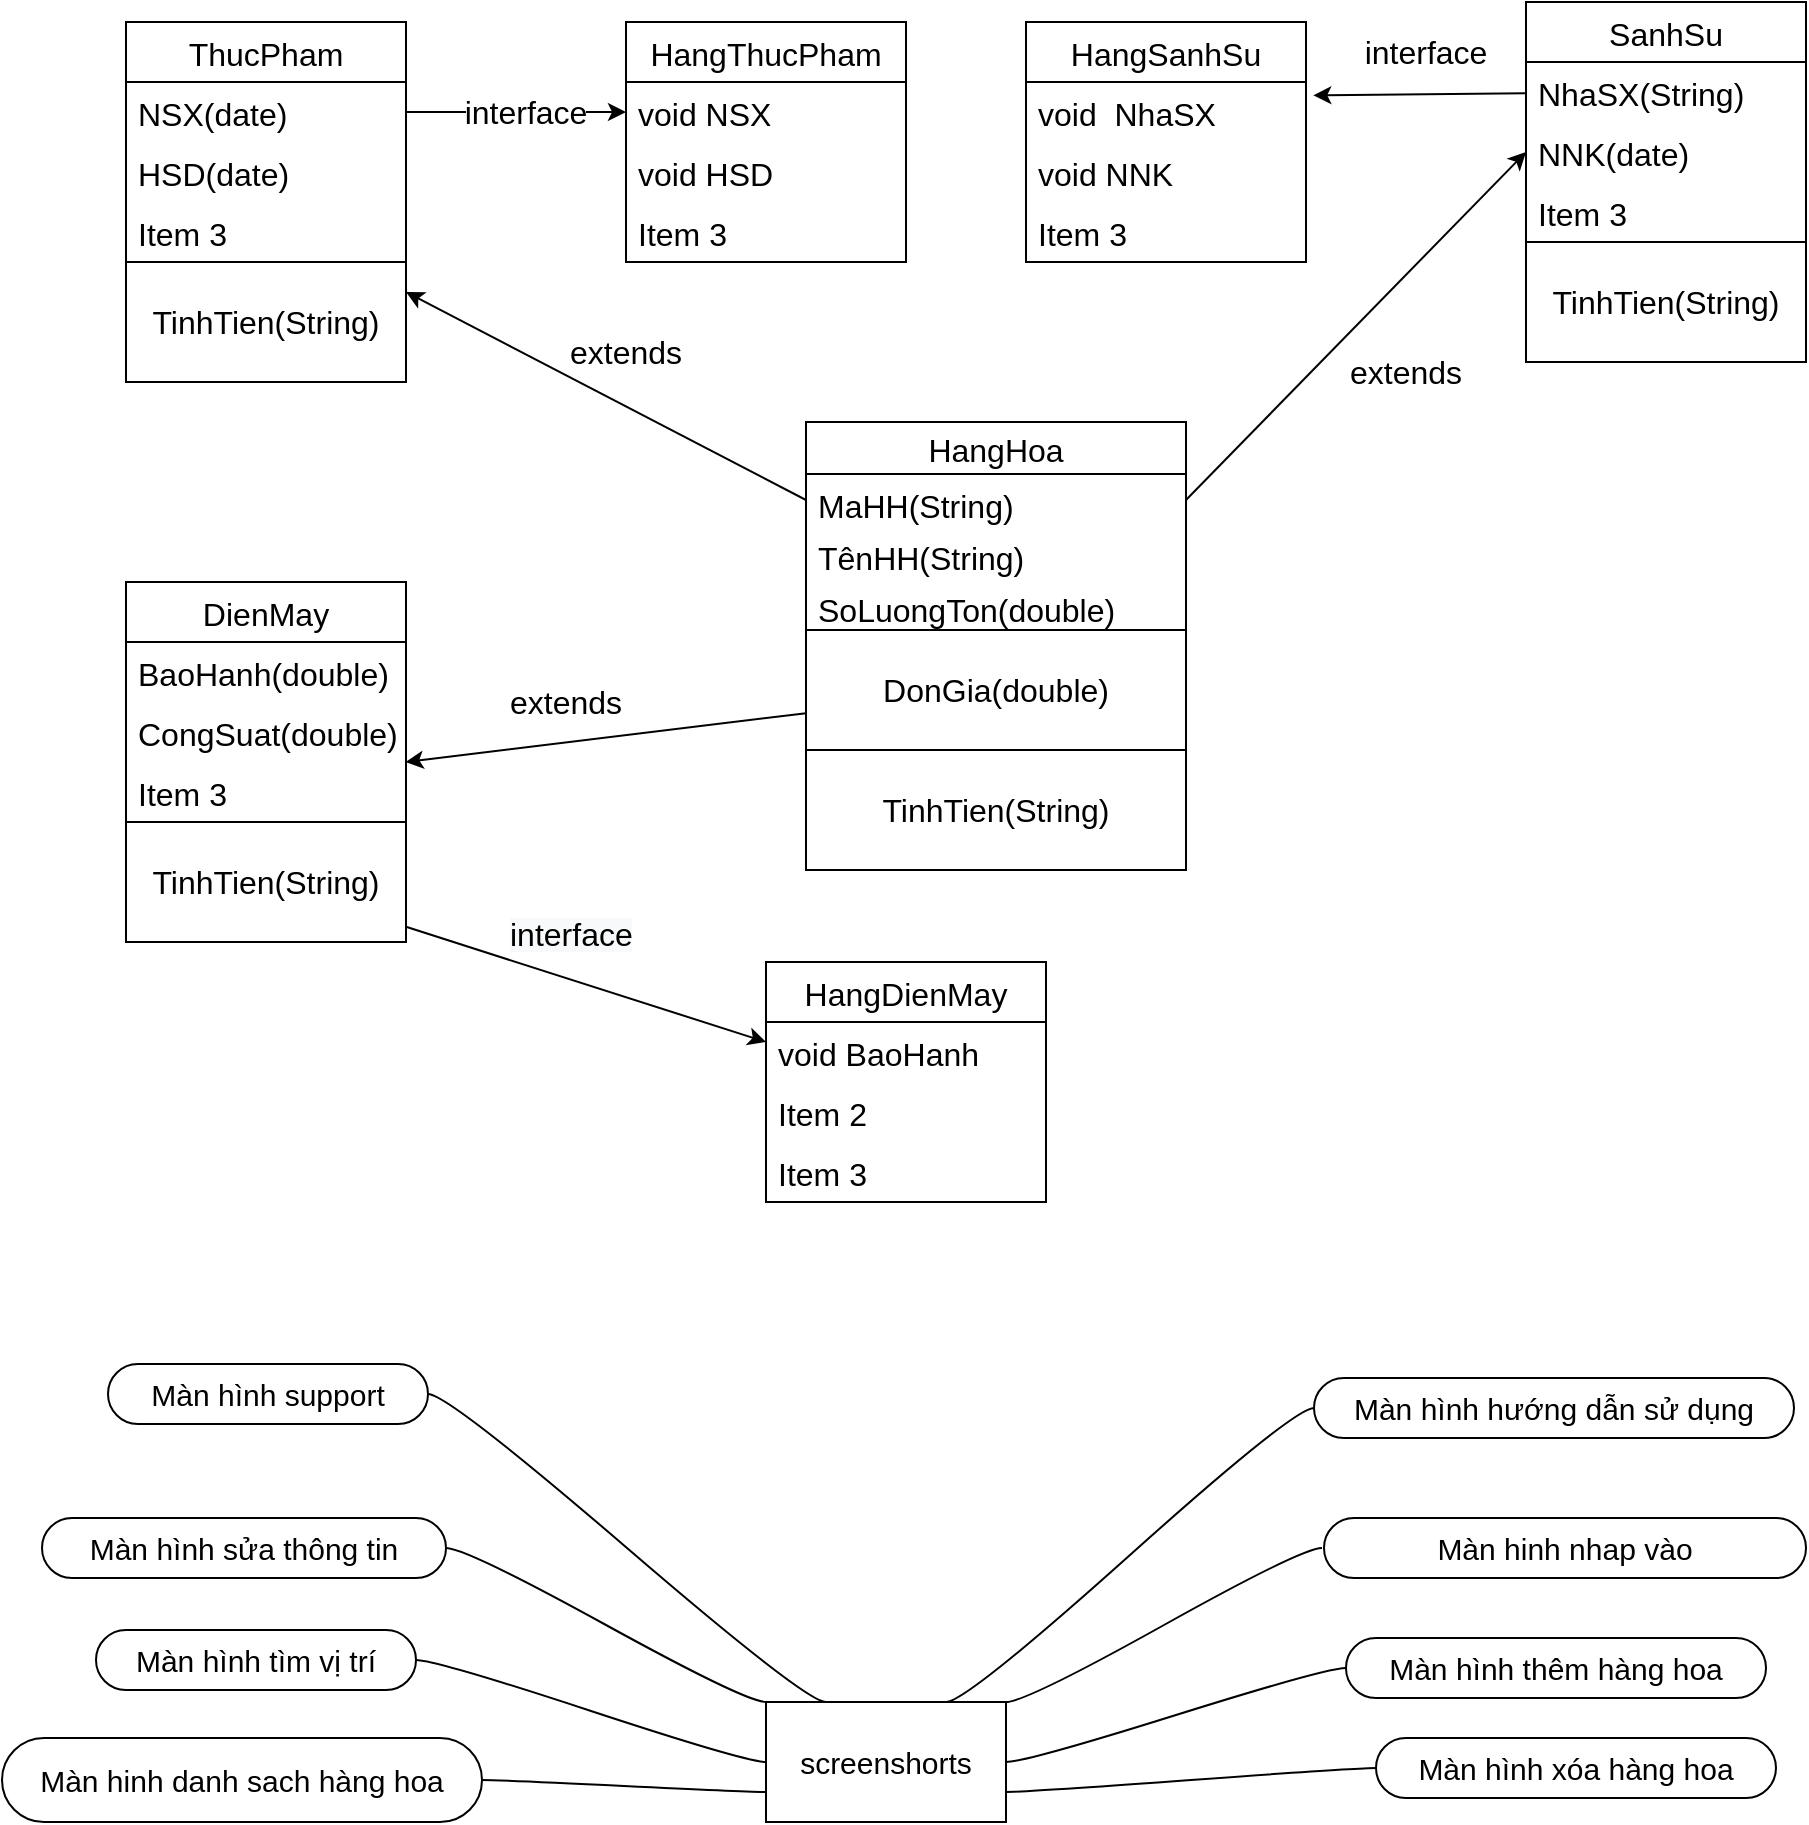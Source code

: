 <mxfile>
    <diagram id="5RW69blJnXKwPit8HBly" name="Page-1">
        <mxGraphModel dx="1808" dy="607" grid="1" gridSize="10" guides="1" tooltips="1" connect="1" arrows="1" fold="1" page="1" pageScale="1" pageWidth="850" pageHeight="1100" math="0" shadow="0">
            <root>
                <mxCell id="0"/>
                <mxCell id="1" parent="0"/>
                <mxCell id="19" value="HangHoa" style="swimlane;fontStyle=0;childLayout=stackLayout;horizontal=1;startSize=26;fillColor=none;horizontalStack=0;resizeParent=1;resizeParentMax=0;resizeLast=0;collapsible=1;marginBottom=0;fontSize=16;" parent="1" vertex="1">
                    <mxGeometry x="350" y="210" width="190" height="104" as="geometry"/>
                </mxCell>
                <mxCell id="20" value="MaHH(String)" style="text;strokeColor=none;fillColor=none;align=left;verticalAlign=top;spacingLeft=4;spacingRight=4;overflow=hidden;rotatable=0;points=[[0,0.5],[1,0.5]];portConstraint=eastwest;fontSize=16;" parent="19" vertex="1">
                    <mxGeometry y="26" width="190" height="26" as="geometry"/>
                </mxCell>
                <mxCell id="21" value="TênHH(String)" style="text;strokeColor=none;fillColor=none;align=left;verticalAlign=top;spacingLeft=4;spacingRight=4;overflow=hidden;rotatable=0;points=[[0,0.5],[1,0.5]];portConstraint=eastwest;fontSize=16;" parent="19" vertex="1">
                    <mxGeometry y="52" width="190" height="26" as="geometry"/>
                </mxCell>
                <mxCell id="22" value="SoLuongTon(double)&#10;" style="text;strokeColor=none;fillColor=none;align=left;verticalAlign=top;spacingLeft=4;spacingRight=4;overflow=hidden;rotatable=0;points=[[0,0.5],[1,0.5]];portConstraint=eastwest;fontSize=16;" parent="19" vertex="1">
                    <mxGeometry y="78" width="190" height="26" as="geometry"/>
                </mxCell>
                <mxCell id="37" style="edgeStyle=none;html=1;entryX=0.998;entryY=0;entryDx=0;entryDy=0;entryPerimeter=0;fontSize=16;" parent="1" source="23" target="34" edge="1">
                    <mxGeometry relative="1" as="geometry"/>
                </mxCell>
                <mxCell id="23" value="DonGia(double)" style="rounded=0;whiteSpace=wrap;html=1;fontSize=16;" parent="1" vertex="1">
                    <mxGeometry x="350" y="314" width="190" height="60" as="geometry"/>
                </mxCell>
                <mxCell id="24" value="TinhTien(String)" style="rounded=0;whiteSpace=wrap;html=1;fontSize=16;" parent="1" vertex="1">
                    <mxGeometry x="350" y="374" width="190" height="60" as="geometry"/>
                </mxCell>
                <mxCell id="25" value="ThucPham" style="swimlane;fontStyle=0;childLayout=stackLayout;horizontal=1;startSize=30;horizontalStack=0;resizeParent=1;resizeParentMax=0;resizeLast=0;collapsible=1;marginBottom=0;fontSize=16;" parent="1" vertex="1">
                    <mxGeometry x="10" y="10" width="140" height="120" as="geometry"/>
                </mxCell>
                <mxCell id="26" value="NSX(date)" style="text;strokeColor=none;fillColor=none;align=left;verticalAlign=middle;spacingLeft=4;spacingRight=4;overflow=hidden;points=[[0,0.5],[1,0.5]];portConstraint=eastwest;rotatable=0;fontSize=16;" parent="25" vertex="1">
                    <mxGeometry y="30" width="140" height="30" as="geometry"/>
                </mxCell>
                <mxCell id="27" value="HSD(date)" style="text;strokeColor=none;fillColor=none;align=left;verticalAlign=middle;spacingLeft=4;spacingRight=4;overflow=hidden;points=[[0,0.5],[1,0.5]];portConstraint=eastwest;rotatable=0;fontSize=16;" parent="25" vertex="1">
                    <mxGeometry y="60" width="140" height="30" as="geometry"/>
                </mxCell>
                <mxCell id="28" value="Item 3" style="text;strokeColor=none;fillColor=none;align=left;verticalAlign=middle;spacingLeft=4;spacingRight=4;overflow=hidden;points=[[0,0.5],[1,0.5]];portConstraint=eastwest;rotatable=0;fontSize=16;" parent="25" vertex="1">
                    <mxGeometry y="90" width="140" height="30" as="geometry"/>
                </mxCell>
                <mxCell id="29" value="TinhTien(String)" style="rounded=0;whiteSpace=wrap;html=1;fontSize=16;" parent="1" vertex="1">
                    <mxGeometry x="10" y="130" width="140" height="60" as="geometry"/>
                </mxCell>
                <mxCell id="30" style="edgeStyle=none;html=1;fontSize=16;entryX=1;entryY=0.25;entryDx=0;entryDy=0;exitX=0;exitY=0.5;exitDx=0;exitDy=0;" parent="1" source="20" target="29" edge="1">
                    <mxGeometry relative="1" as="geometry">
                        <mxPoint x="80" y="260" as="targetPoint"/>
                    </mxGeometry>
                </mxCell>
                <mxCell id="31" value="DienMay" style="swimlane;fontStyle=0;childLayout=stackLayout;horizontal=1;startSize=30;horizontalStack=0;resizeParent=1;resizeParentMax=0;resizeLast=0;collapsible=1;marginBottom=0;fontSize=16;" parent="1" vertex="1">
                    <mxGeometry x="10" y="290" width="140" height="120" as="geometry"/>
                </mxCell>
                <mxCell id="32" value="BaoHanh(double)" style="text;strokeColor=none;fillColor=none;align=left;verticalAlign=middle;spacingLeft=4;spacingRight=4;overflow=hidden;points=[[0,0.5],[1,0.5]];portConstraint=eastwest;rotatable=0;fontSize=16;" parent="31" vertex="1">
                    <mxGeometry y="30" width="140" height="30" as="geometry"/>
                </mxCell>
                <mxCell id="33" value="CongSuat(double)" style="text;strokeColor=none;fillColor=none;align=left;verticalAlign=middle;spacingLeft=4;spacingRight=4;overflow=hidden;points=[[0,0.5],[1,0.5]];portConstraint=eastwest;rotatable=0;fontSize=16;" parent="31" vertex="1">
                    <mxGeometry y="60" width="140" height="30" as="geometry"/>
                </mxCell>
                <mxCell id="34" value="Item 3" style="text;strokeColor=none;fillColor=none;align=left;verticalAlign=middle;spacingLeft=4;spacingRight=4;overflow=hidden;points=[[0,0.5],[1,0.5]];portConstraint=eastwest;rotatable=0;fontSize=16;" parent="31" vertex="1">
                    <mxGeometry y="90" width="140" height="30" as="geometry"/>
                </mxCell>
                <mxCell id="35" value="extends" style="text;html=1;strokeColor=none;fillColor=none;align=center;verticalAlign=middle;whiteSpace=wrap;rounded=0;fontSize=16;" parent="1" vertex="1">
                    <mxGeometry x="230" y="160" width="60" height="30" as="geometry"/>
                </mxCell>
                <mxCell id="63" style="edgeStyle=none;html=1;fontSize=16;" parent="1" source="36" edge="1">
                    <mxGeometry relative="1" as="geometry">
                        <mxPoint x="330" y="520" as="targetPoint"/>
                    </mxGeometry>
                </mxCell>
                <mxCell id="36" value="TinhTien(String)" style="rounded=0;whiteSpace=wrap;html=1;fontSize=16;" parent="1" vertex="1">
                    <mxGeometry x="10" y="410" width="140" height="60" as="geometry"/>
                </mxCell>
                <mxCell id="38" value="SanhSu" style="swimlane;fontStyle=0;childLayout=stackLayout;horizontal=1;startSize=30;horizontalStack=0;resizeParent=1;resizeParentMax=0;resizeLast=0;collapsible=1;marginBottom=0;fontSize=16;" parent="1" vertex="1">
                    <mxGeometry x="710" width="140" height="120" as="geometry"/>
                </mxCell>
                <mxCell id="39" value="NhaSX(String)" style="text;strokeColor=none;fillColor=none;align=left;verticalAlign=middle;spacingLeft=4;spacingRight=4;overflow=hidden;points=[[0,0.5],[1,0.5]];portConstraint=eastwest;rotatable=0;fontSize=16;" parent="38" vertex="1">
                    <mxGeometry y="30" width="140" height="30" as="geometry"/>
                </mxCell>
                <mxCell id="40" value="NNK(date)" style="text;strokeColor=none;fillColor=none;align=left;verticalAlign=middle;spacingLeft=4;spacingRight=4;overflow=hidden;points=[[0,0.5],[1,0.5]];portConstraint=eastwest;rotatable=0;fontSize=16;" parent="38" vertex="1">
                    <mxGeometry y="60" width="140" height="30" as="geometry"/>
                </mxCell>
                <mxCell id="41" value="Item 3" style="text;strokeColor=none;fillColor=none;align=left;verticalAlign=middle;spacingLeft=4;spacingRight=4;overflow=hidden;points=[[0,0.5],[1,0.5]];portConstraint=eastwest;rotatable=0;fontSize=16;" parent="38" vertex="1">
                    <mxGeometry y="90" width="140" height="30" as="geometry"/>
                </mxCell>
                <mxCell id="42" value="TinhTien(String)" style="rounded=0;whiteSpace=wrap;html=1;fontSize=16;" parent="1" vertex="1">
                    <mxGeometry x="710" y="120" width="140" height="60" as="geometry"/>
                </mxCell>
                <mxCell id="43" style="edgeStyle=none;html=1;entryX=0;entryY=0.5;entryDx=0;entryDy=0;fontSize=16;exitX=1;exitY=0.5;exitDx=0;exitDy=0;" parent="1" source="20" target="40" edge="1">
                    <mxGeometry relative="1" as="geometry"/>
                </mxCell>
                <mxCell id="44" value="HangThucPham" style="swimlane;fontStyle=0;childLayout=stackLayout;horizontal=1;startSize=30;horizontalStack=0;resizeParent=1;resizeParentMax=0;resizeLast=0;collapsible=1;marginBottom=0;fontSize=16;" parent="1" vertex="1">
                    <mxGeometry x="260" y="10" width="140" height="120" as="geometry"/>
                </mxCell>
                <mxCell id="45" value="void NSX" style="text;strokeColor=none;fillColor=none;align=left;verticalAlign=middle;spacingLeft=4;spacingRight=4;overflow=hidden;points=[[0,0.5],[1,0.5]];portConstraint=eastwest;rotatable=0;fontSize=16;" parent="44" vertex="1">
                    <mxGeometry y="30" width="140" height="30" as="geometry"/>
                </mxCell>
                <mxCell id="46" value="void HSD" style="text;strokeColor=none;fillColor=none;align=left;verticalAlign=middle;spacingLeft=4;spacingRight=4;overflow=hidden;points=[[0,0.5],[1,0.5]];portConstraint=eastwest;rotatable=0;fontSize=16;" parent="44" vertex="1">
                    <mxGeometry y="60" width="140" height="30" as="geometry"/>
                </mxCell>
                <mxCell id="47" value="Item 3" style="text;strokeColor=none;fillColor=none;align=left;verticalAlign=middle;spacingLeft=4;spacingRight=4;overflow=hidden;points=[[0,0.5],[1,0.5]];portConstraint=eastwest;rotatable=0;fontSize=16;" parent="44" vertex="1">
                    <mxGeometry y="90" width="140" height="30" as="geometry"/>
                </mxCell>
                <mxCell id="48" value="extends" style="text;html=1;strokeColor=none;fillColor=none;align=center;verticalAlign=middle;whiteSpace=wrap;rounded=0;fontSize=16;" parent="1" vertex="1">
                    <mxGeometry x="200" y="335" width="60" height="30" as="geometry"/>
                </mxCell>
                <mxCell id="50" value="extends" style="text;html=1;strokeColor=none;fillColor=none;align=center;verticalAlign=middle;whiteSpace=wrap;rounded=0;fontSize=16;" parent="1" vertex="1">
                    <mxGeometry x="620" y="170" width="60" height="30" as="geometry"/>
                </mxCell>
                <mxCell id="52" style="edgeStyle=none;html=1;entryX=0;entryY=0.5;entryDx=0;entryDy=0;fontSize=16;startArrow=none;" parent="1" source="53" target="45" edge="1">
                    <mxGeometry relative="1" as="geometry"/>
                </mxCell>
                <mxCell id="53" value="interface" style="text;html=1;strokeColor=none;fillColor=none;align=center;verticalAlign=middle;whiteSpace=wrap;rounded=0;fontSize=16;" parent="1" vertex="1">
                    <mxGeometry x="180" y="40" width="60" height="30" as="geometry"/>
                </mxCell>
                <mxCell id="54" value="" style="edgeStyle=none;html=1;entryX=0;entryY=0.5;entryDx=0;entryDy=0;fontSize=16;endArrow=none;" parent="1" source="26" target="53" edge="1">
                    <mxGeometry relative="1" as="geometry">
                        <mxPoint x="150" y="55" as="sourcePoint"/>
                        <mxPoint x="260" y="55" as="targetPoint"/>
                    </mxGeometry>
                </mxCell>
                <mxCell id="55" value="HangSanhSu" style="swimlane;fontStyle=0;childLayout=stackLayout;horizontal=1;startSize=30;horizontalStack=0;resizeParent=1;resizeParentMax=0;resizeLast=0;collapsible=1;marginBottom=0;fontSize=16;" parent="1" vertex="1">
                    <mxGeometry x="460" y="10" width="140" height="120" as="geometry"/>
                </mxCell>
                <mxCell id="56" value="void  NhaSX" style="text;strokeColor=none;fillColor=none;align=left;verticalAlign=middle;spacingLeft=4;spacingRight=4;overflow=hidden;points=[[0,0.5],[1,0.5]];portConstraint=eastwest;rotatable=0;fontSize=16;" parent="55" vertex="1">
                    <mxGeometry y="30" width="140" height="30" as="geometry"/>
                </mxCell>
                <mxCell id="57" value="void NNK" style="text;strokeColor=none;fillColor=none;align=left;verticalAlign=middle;spacingLeft=4;spacingRight=4;overflow=hidden;points=[[0,0.5],[1,0.5]];portConstraint=eastwest;rotatable=0;fontSize=16;" parent="55" vertex="1">
                    <mxGeometry y="60" width="140" height="30" as="geometry"/>
                </mxCell>
                <mxCell id="58" value="Item 3" style="text;strokeColor=none;fillColor=none;align=left;verticalAlign=middle;spacingLeft=4;spacingRight=4;overflow=hidden;points=[[0,0.5],[1,0.5]];portConstraint=eastwest;rotatable=0;fontSize=16;" parent="55" vertex="1">
                    <mxGeometry y="90" width="140" height="30" as="geometry"/>
                </mxCell>
                <mxCell id="59" value="HangDienMay" style="swimlane;fontStyle=0;childLayout=stackLayout;horizontal=1;startSize=30;horizontalStack=0;resizeParent=1;resizeParentMax=0;resizeLast=0;collapsible=1;marginBottom=0;fontSize=16;" parent="1" vertex="1">
                    <mxGeometry x="330" y="480" width="140" height="120" as="geometry"/>
                </mxCell>
                <mxCell id="60" value="void BaoHanh" style="text;strokeColor=none;fillColor=none;align=left;verticalAlign=middle;spacingLeft=4;spacingRight=4;overflow=hidden;points=[[0,0.5],[1,0.5]];portConstraint=eastwest;rotatable=0;fontSize=16;" parent="59" vertex="1">
                    <mxGeometry y="30" width="140" height="30" as="geometry"/>
                </mxCell>
                <mxCell id="61" value="Item 2" style="text;strokeColor=none;fillColor=none;align=left;verticalAlign=middle;spacingLeft=4;spacingRight=4;overflow=hidden;points=[[0,0.5],[1,0.5]];portConstraint=eastwest;rotatable=0;fontSize=16;" parent="59" vertex="1">
                    <mxGeometry y="60" width="140" height="30" as="geometry"/>
                </mxCell>
                <mxCell id="62" value="Item 3" style="text;strokeColor=none;fillColor=none;align=left;verticalAlign=middle;spacingLeft=4;spacingRight=4;overflow=hidden;points=[[0,0.5],[1,0.5]];portConstraint=eastwest;rotatable=0;fontSize=16;" parent="59" vertex="1">
                    <mxGeometry y="90" width="140" height="30" as="geometry"/>
                </mxCell>
                <mxCell id="64" style="edgeStyle=none;html=1;entryX=1.026;entryY=0.222;entryDx=0;entryDy=0;entryPerimeter=0;fontSize=16;" parent="1" source="39" target="56" edge="1">
                    <mxGeometry relative="1" as="geometry"/>
                </mxCell>
                <mxCell id="65" value="interface" style="text;html=1;strokeColor=none;fillColor=none;align=center;verticalAlign=middle;whiteSpace=wrap;rounded=0;fontSize=16;" parent="1" vertex="1">
                    <mxGeometry x="630" y="10" width="60" height="30" as="geometry"/>
                </mxCell>
                <mxCell id="66" value="&lt;span style=&quot;color: rgb(0, 0, 0); font-family: helvetica; font-size: 16px; font-style: normal; font-weight: 400; letter-spacing: normal; text-align: center; text-indent: 0px; text-transform: none; word-spacing: 0px; background-color: rgb(248, 249, 250); display: inline; float: none;&quot;&gt;interface&lt;/span&gt;" style="text;whiteSpace=wrap;html=1;fontSize=16;" parent="1" vertex="1">
                    <mxGeometry x="200" y="450" width="90" height="30" as="geometry"/>
                </mxCell>
                <mxCell id="69" value="screenshorts" style="rounded=0;whiteSpace=wrap;html=1;fontSize=15;" vertex="1" parent="1">
                    <mxGeometry x="330" y="850" width="120" height="60" as="geometry"/>
                </mxCell>
                <mxCell id="70" value="Màn hinh nhap vào" style="whiteSpace=wrap;html=1;rounded=1;arcSize=50;align=center;verticalAlign=middle;strokeWidth=1;autosize=1;spacing=4;treeFolding=1;treeMoving=1;newEdgeStyle={&quot;edgeStyle&quot;:&quot;entityRelationEdgeStyle&quot;,&quot;startArrow&quot;:&quot;none&quot;,&quot;endArrow&quot;:&quot;none&quot;,&quot;segment&quot;:10,&quot;curved&quot;:1};fontSize=15;" vertex="1" parent="1">
                    <mxGeometry x="609" y="758" width="241" height="30" as="geometry"/>
                </mxCell>
                <mxCell id="71" value="" style="edgeStyle=entityRelationEdgeStyle;startArrow=none;endArrow=none;segment=10;curved=1;fontSize=15;exitX=1;exitY=0;exitDx=0;exitDy=0;" edge="1" parent="1" source="69">
                    <mxGeometry relative="1" as="geometry">
                        <mxPoint x="568" y="800" as="sourcePoint"/>
                        <mxPoint x="608" y="773" as="targetPoint"/>
                    </mxGeometry>
                </mxCell>
                <mxCell id="72" value="Màn hình thêm hàng hoa" style="whiteSpace=wrap;html=1;rounded=1;arcSize=50;align=center;verticalAlign=middle;strokeWidth=1;autosize=1;spacing=4;treeFolding=1;treeMoving=1;newEdgeStyle={&quot;edgeStyle&quot;:&quot;entityRelationEdgeStyle&quot;,&quot;startArrow&quot;:&quot;none&quot;,&quot;endArrow&quot;:&quot;none&quot;,&quot;segment&quot;:10,&quot;curved&quot;:1};fontSize=15;" vertex="1" parent="1">
                    <mxGeometry x="620" y="818" width="210" height="30" as="geometry"/>
                </mxCell>
                <mxCell id="73" value="" style="edgeStyle=entityRelationEdgeStyle;startArrow=none;endArrow=none;segment=10;curved=1;fontSize=15;exitX=1;exitY=0.5;exitDx=0;exitDy=0;" edge="1" target="72" parent="1" source="69">
                    <mxGeometry relative="1" as="geometry">
                        <mxPoint x="630" y="860" as="sourcePoint"/>
                    </mxGeometry>
                </mxCell>
                <mxCell id="74" value="Màn hình sửa thông tin" style="whiteSpace=wrap;html=1;rounded=1;arcSize=50;align=center;verticalAlign=middle;strokeWidth=1;autosize=1;spacing=4;treeFolding=1;treeMoving=1;newEdgeStyle={&quot;edgeStyle&quot;:&quot;entityRelationEdgeStyle&quot;,&quot;startArrow&quot;:&quot;none&quot;,&quot;endArrow&quot;:&quot;none&quot;,&quot;segment&quot;:10,&quot;curved&quot;:1};fontSize=15;" vertex="1" parent="1">
                    <mxGeometry x="-32" y="758" width="202" height="30" as="geometry"/>
                </mxCell>
                <mxCell id="75" value="" style="edgeStyle=entityRelationEdgeStyle;startArrow=none;endArrow=none;segment=10;curved=1;fontSize=15;entryX=1;entryY=0.5;entryDx=0;entryDy=0;exitX=0;exitY=0;exitDx=0;exitDy=0;" edge="1" target="74" parent="1" source="69">
                    <mxGeometry relative="1" as="geometry">
                        <mxPoint x="24" y="800" as="sourcePoint"/>
                    </mxGeometry>
                </mxCell>
                <mxCell id="76" value="Màn hình tìm vị trí" style="whiteSpace=wrap;html=1;rounded=1;arcSize=50;align=center;verticalAlign=middle;strokeWidth=1;autosize=1;spacing=4;treeFolding=1;treeMoving=1;newEdgeStyle={&quot;edgeStyle&quot;:&quot;entityRelationEdgeStyle&quot;,&quot;startArrow&quot;:&quot;none&quot;,&quot;endArrow&quot;:&quot;none&quot;,&quot;segment&quot;:10,&quot;curved&quot;:1};fontSize=15;" vertex="1" parent="1">
                    <mxGeometry x="-5" y="814" width="160" height="30" as="geometry"/>
                </mxCell>
                <mxCell id="77" value="" style="edgeStyle=entityRelationEdgeStyle;startArrow=none;endArrow=none;segment=10;curved=1;fontSize=15;entryX=1;entryY=0.5;entryDx=0;entryDy=0;exitX=0;exitY=0.5;exitDx=0;exitDy=0;" edge="1" target="76" parent="1" source="69">
                    <mxGeometry relative="1" as="geometry">
                        <mxPoint x="320" y="848" as="sourcePoint"/>
                        <mxPoint x="140" y="829" as="targetPoint"/>
                    </mxGeometry>
                </mxCell>
                <mxCell id="78" value="Màn hình xóa hàng hoa" style="whiteSpace=wrap;html=1;rounded=1;arcSize=50;align=center;verticalAlign=middle;strokeWidth=1;autosize=1;spacing=4;treeFolding=1;treeMoving=1;newEdgeStyle={&quot;edgeStyle&quot;:&quot;entityRelationEdgeStyle&quot;,&quot;startArrow&quot;:&quot;none&quot;,&quot;endArrow&quot;:&quot;none&quot;,&quot;segment&quot;:10,&quot;curved&quot;:1};fontSize=15;" vertex="1" parent="1">
                    <mxGeometry x="635" y="868" width="200" height="30" as="geometry"/>
                </mxCell>
                <mxCell id="79" value="" style="edgeStyle=entityRelationEdgeStyle;startArrow=none;endArrow=none;segment=10;curved=1;fontSize=15;exitX=1;exitY=0.75;exitDx=0;exitDy=0;" edge="1" target="78" parent="1" source="69">
                    <mxGeometry relative="1" as="geometry">
                        <mxPoint x="640" y="910" as="sourcePoint"/>
                    </mxGeometry>
                </mxCell>
                <mxCell id="80" value="Màn hinh danh sach hàng hoa" style="whiteSpace=wrap;html=1;rounded=1;arcSize=50;align=center;verticalAlign=middle;strokeWidth=1;autosize=1;spacing=4;treeFolding=1;treeMoving=1;newEdgeStyle={&quot;edgeStyle&quot;:&quot;entityRelationEdgeStyle&quot;,&quot;startArrow&quot;:&quot;none&quot;,&quot;endArrow&quot;:&quot;none&quot;,&quot;segment&quot;:10,&quot;curved&quot;:1};fontSize=15;" vertex="1" parent="1">
                    <mxGeometry x="-52" y="868" width="240" height="42" as="geometry"/>
                </mxCell>
                <mxCell id="81" value="" style="edgeStyle=entityRelationEdgeStyle;startArrow=none;endArrow=none;segment=10;curved=1;fontSize=15;exitX=0;exitY=0.75;exitDx=0;exitDy=0;" edge="1" target="80" parent="1" source="69">
                    <mxGeometry relative="1" as="geometry">
                        <mxPoint x="43" y="910" as="sourcePoint"/>
                    </mxGeometry>
                </mxCell>
                <mxCell id="82" value="Màn hình hướng dẫn sử dụng" style="whiteSpace=wrap;html=1;rounded=1;arcSize=50;align=center;verticalAlign=middle;strokeWidth=1;autosize=1;spacing=4;treeFolding=1;treeMoving=1;newEdgeStyle={&quot;edgeStyle&quot;:&quot;entityRelationEdgeStyle&quot;,&quot;startArrow&quot;:&quot;none&quot;,&quot;endArrow&quot;:&quot;none&quot;,&quot;segment&quot;:10,&quot;curved&quot;:1};fontSize=15;" vertex="1" parent="1">
                    <mxGeometry x="604" y="688" width="240" height="30" as="geometry"/>
                </mxCell>
                <mxCell id="83" value="" style="edgeStyle=entityRelationEdgeStyle;startArrow=none;endArrow=none;segment=10;curved=1;fontSize=15;exitX=0.75;exitY=0;exitDx=0;exitDy=0;" edge="1" target="82" parent="1" source="69">
                    <mxGeometry relative="1" as="geometry">
                        <mxPoint x="568" y="730" as="sourcePoint"/>
                    </mxGeometry>
                </mxCell>
                <mxCell id="84" value="Màn hình support" style="whiteSpace=wrap;html=1;rounded=1;arcSize=50;align=center;verticalAlign=middle;strokeWidth=1;autosize=1;spacing=4;treeFolding=1;treeMoving=1;newEdgeStyle={&quot;edgeStyle&quot;:&quot;entityRelationEdgeStyle&quot;,&quot;startArrow&quot;:&quot;none&quot;,&quot;endArrow&quot;:&quot;none&quot;,&quot;segment&quot;:10,&quot;curved&quot;:1};fontSize=15;" vertex="1" parent="1">
                    <mxGeometry x="1" y="681" width="160" height="30" as="geometry"/>
                </mxCell>
                <mxCell id="85" value="" style="edgeStyle=entityRelationEdgeStyle;startArrow=none;endArrow=none;segment=10;curved=1;fontSize=15;exitX=0.25;exitY=0;exitDx=0;exitDy=0;" edge="1" target="84" parent="1" source="69">
                    <mxGeometry relative="1" as="geometry">
                        <mxPoint x="50" y="723" as="sourcePoint"/>
                    </mxGeometry>
                </mxCell>
            </root>
        </mxGraphModel>
    </diagram>
</mxfile>